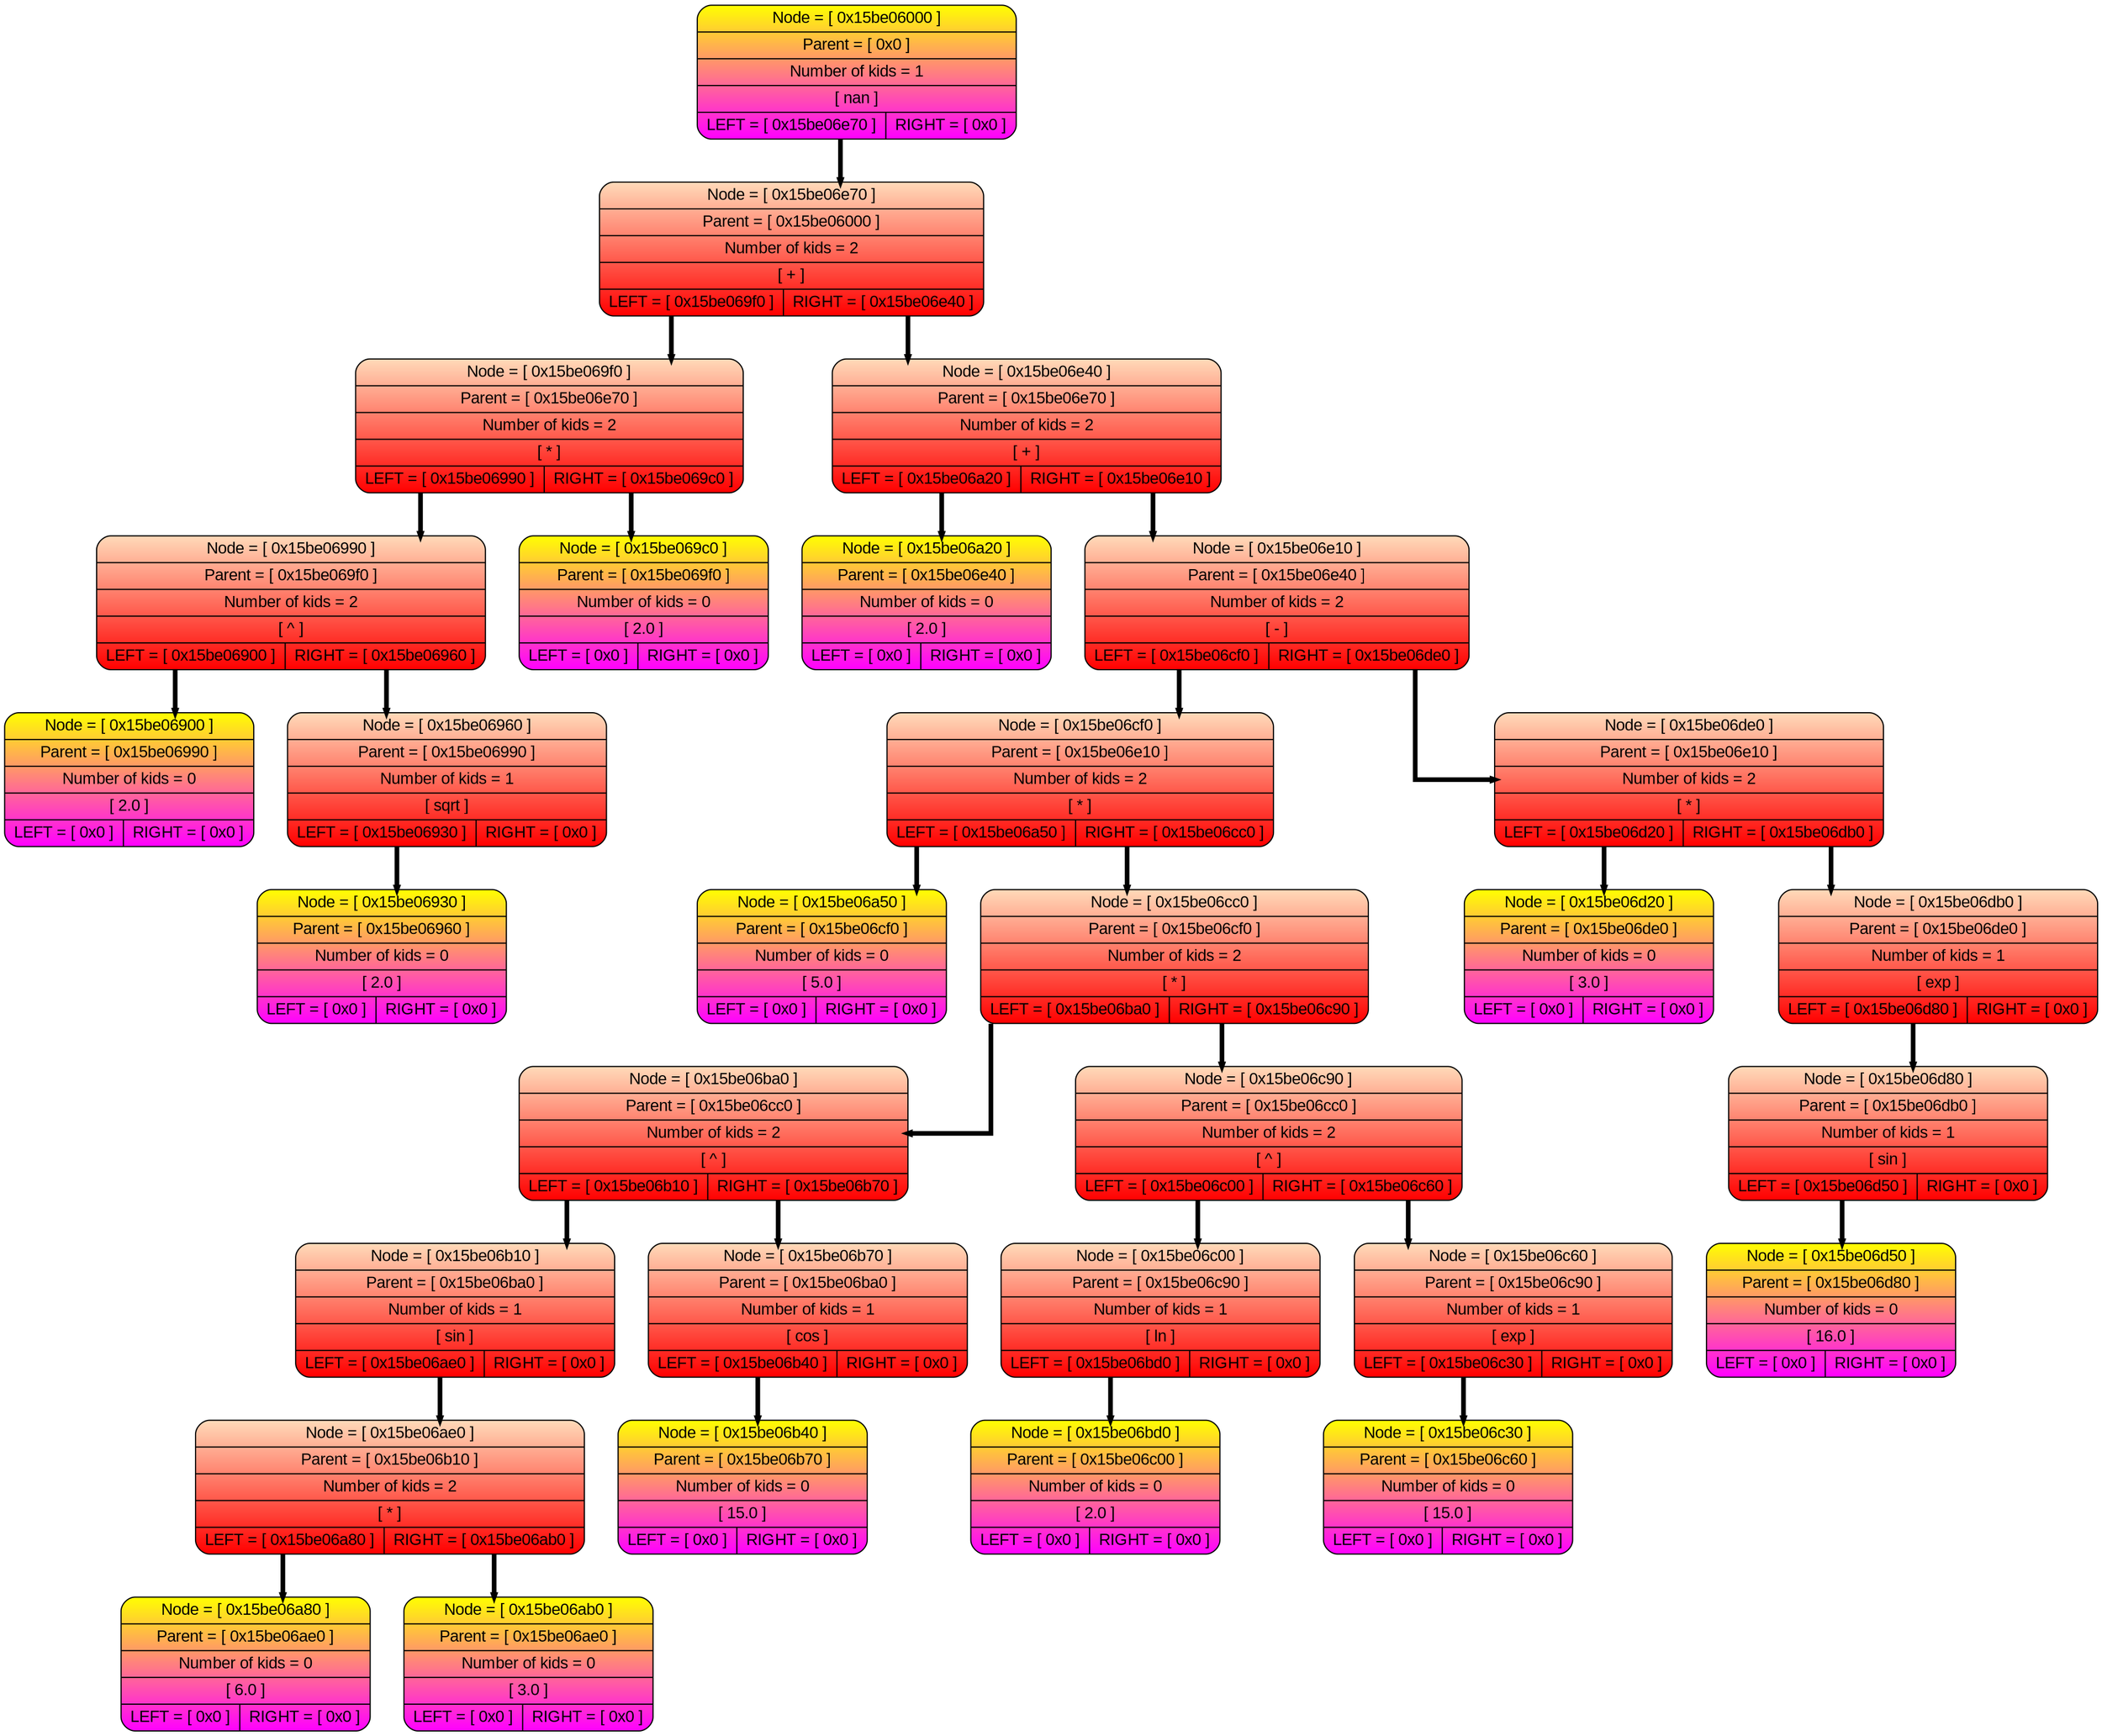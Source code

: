 digraph tree{
splines=ortho;
rankdir=HR;
nodesep=0.4;
node [shape=record, fontname="Arial"];
edge [style=bold, color="black", weight=10, penwidth=4, arrowsize=0.2];
P0x15be06000 [style = "filled, rounded", fillcolor="yellow:magenta" gradientangle=270,label=" {Node = [ 0x15be06000 ] | Parent = [ 0x0 ] | Number of kids = 1 | [ nan ] | { <l> LEFT = [ 0x15be06e70 ] | <r> RIGHT = [ 0x0 ]}}" ];
P0x15be06e70 [style = "filled, rounded", fillcolor="peachpuff:red" gradientangle=270,label=" {Node = [ 0x15be06e70 ] | Parent = [ 0x15be06000 ] | Number of kids = 2 |[ + ] | { <l> LEFT = [ 0x15be069f0 ] | <r> RIGHT = [ 0x15be06e40 ]}}" ];
P0x15be069f0 [style = "filled, rounded", fillcolor="peachpuff:red" gradientangle=270,label=" {Node = [ 0x15be069f0 ] | Parent = [ 0x15be06e70 ] | Number of kids = 2 |[ * ] | { <l> LEFT = [ 0x15be06990 ] | <r> RIGHT = [ 0x15be069c0 ]}}" ];
P0x15be06990 [style = "filled, rounded", fillcolor="peachpuff:red" gradientangle=270,label=" {Node = [ 0x15be06990 ] | Parent = [ 0x15be069f0 ] | Number of kids = 2 |[ ^ ] | { <l> LEFT = [ 0x15be06900 ] | <r> RIGHT = [ 0x15be06960 ]}}" ];
P0x15be06900 [style = "filled, rounded", fillcolor="yellow:magenta" gradientangle=270,label=" {Node = [ 0x15be06900 ] | Parent = [ 0x15be06990 ] | Number of kids = 0 | [ 2.0 ] | { <l> LEFT = [ 0x0 ] | <r> RIGHT = [ 0x0 ]}}" ];
P0x15be06960 [style = "filled, rounded", fillcolor="peachpuff:red" gradientangle=270,label=" {Node = [ 0x15be06960 ] | Parent = [ 0x15be06990 ] | Number of kids = 1 |[ sqrt ] | { <l> LEFT = [ 0x15be06930 ] | <r> RIGHT = [ 0x0 ]}}" ];
P0x15be06930 [style = "filled, rounded", fillcolor="yellow:magenta" gradientangle=270,label=" {Node = [ 0x15be06930 ] | Parent = [ 0x15be06960 ] | Number of kids = 0 | [ 2.0 ] | { <l> LEFT = [ 0x0 ] | <r> RIGHT = [ 0x0 ]}}" ];
P0x15be06960:<l> -> P0x15be06930
P0x15be06990:<l> -> P0x15be06900
P0x15be06990:<r> -> P0x15be06960
P0x15be069c0 [style = "filled, rounded", fillcolor="yellow:magenta" gradientangle=270,label=" {Node = [ 0x15be069c0 ] | Parent = [ 0x15be069f0 ] | Number of kids = 0 | [ 2.0 ] | { <l> LEFT = [ 0x0 ] | <r> RIGHT = [ 0x0 ]}}" ];
P0x15be069f0:<l> -> P0x15be06990
P0x15be069f0:<r> -> P0x15be069c0
P0x15be06e40 [style = "filled, rounded", fillcolor="peachpuff:red" gradientangle=270,label=" {Node = [ 0x15be06e40 ] | Parent = [ 0x15be06e70 ] | Number of kids = 2 |[ + ] | { <l> LEFT = [ 0x15be06a20 ] | <r> RIGHT = [ 0x15be06e10 ]}}" ];
P0x15be06a20 [style = "filled, rounded", fillcolor="yellow:magenta" gradientangle=270,label=" {Node = [ 0x15be06a20 ] | Parent = [ 0x15be06e40 ] | Number of kids = 0 | [ 2.0 ] | { <l> LEFT = [ 0x0 ] | <r> RIGHT = [ 0x0 ]}}" ];
P0x15be06e10 [style = "filled, rounded", fillcolor="peachpuff:red" gradientangle=270,label=" {Node = [ 0x15be06e10 ] | Parent = [ 0x15be06e40 ] | Number of kids = 2 |[ - ] | { <l> LEFT = [ 0x15be06cf0 ] | <r> RIGHT = [ 0x15be06de0 ]}}" ];
P0x15be06cf0 [style = "filled, rounded", fillcolor="peachpuff:red" gradientangle=270,label=" {Node = [ 0x15be06cf0 ] | Parent = [ 0x15be06e10 ] | Number of kids = 2 |[ * ] | { <l> LEFT = [ 0x15be06a50 ] | <r> RIGHT = [ 0x15be06cc0 ]}}" ];
P0x15be06a50 [style = "filled, rounded", fillcolor="yellow:magenta" gradientangle=270,label=" {Node = [ 0x15be06a50 ] | Parent = [ 0x15be06cf0 ] | Number of kids = 0 | [ 5.0 ] | { <l> LEFT = [ 0x0 ] | <r> RIGHT = [ 0x0 ]}}" ];
P0x15be06cc0 [style = "filled, rounded", fillcolor="peachpuff:red" gradientangle=270,label=" {Node = [ 0x15be06cc0 ] | Parent = [ 0x15be06cf0 ] | Number of kids = 2 |[ * ] | { <l> LEFT = [ 0x15be06ba0 ] | <r> RIGHT = [ 0x15be06c90 ]}}" ];
P0x15be06ba0 [style = "filled, rounded", fillcolor="peachpuff:red" gradientangle=270,label=" {Node = [ 0x15be06ba0 ] | Parent = [ 0x15be06cc0 ] | Number of kids = 2 |[ ^ ] | { <l> LEFT = [ 0x15be06b10 ] | <r> RIGHT = [ 0x15be06b70 ]}}" ];
P0x15be06b10 [style = "filled, rounded", fillcolor="peachpuff:red" gradientangle=270,label=" {Node = [ 0x15be06b10 ] | Parent = [ 0x15be06ba0 ] | Number of kids = 1 |[ sin ] | { <l> LEFT = [ 0x15be06ae0 ] | <r> RIGHT = [ 0x0 ]}}" ];
P0x15be06ae0 [style = "filled, rounded", fillcolor="peachpuff:red" gradientangle=270,label=" {Node = [ 0x15be06ae0 ] | Parent = [ 0x15be06b10 ] | Number of kids = 2 |[ * ] | { <l> LEFT = [ 0x15be06a80 ] | <r> RIGHT = [ 0x15be06ab0 ]}}" ];
P0x15be06a80 [style = "filled, rounded", fillcolor="yellow:magenta" gradientangle=270,label=" {Node = [ 0x15be06a80 ] | Parent = [ 0x15be06ae0 ] | Number of kids = 0 | [ 6.0 ] | { <l> LEFT = [ 0x0 ] | <r> RIGHT = [ 0x0 ]}}" ];
P0x15be06ab0 [style = "filled, rounded", fillcolor="yellow:magenta" gradientangle=270,label=" {Node = [ 0x15be06ab0 ] | Parent = [ 0x15be06ae0 ] | Number of kids = 0 | [ 3.0 ] | { <l> LEFT = [ 0x0 ] | <r> RIGHT = [ 0x0 ]}}" ];
P0x15be06ae0:<l> -> P0x15be06a80
P0x15be06ae0:<r> -> P0x15be06ab0
P0x15be06b10:<l> -> P0x15be06ae0
P0x15be06b70 [style = "filled, rounded", fillcolor="peachpuff:red" gradientangle=270,label=" {Node = [ 0x15be06b70 ] | Parent = [ 0x15be06ba0 ] | Number of kids = 1 |[ cos ] | { <l> LEFT = [ 0x15be06b40 ] | <r> RIGHT = [ 0x0 ]}}" ];
P0x15be06b40 [style = "filled, rounded", fillcolor="yellow:magenta" gradientangle=270,label=" {Node = [ 0x15be06b40 ] | Parent = [ 0x15be06b70 ] | Number of kids = 0 | [ 15.0 ] | { <l> LEFT = [ 0x0 ] | <r> RIGHT = [ 0x0 ]}}" ];
P0x15be06b70:<l> -> P0x15be06b40
P0x15be06ba0:<l> -> P0x15be06b10
P0x15be06ba0:<r> -> P0x15be06b70
P0x15be06c90 [style = "filled, rounded", fillcolor="peachpuff:red" gradientangle=270,label=" {Node = [ 0x15be06c90 ] | Parent = [ 0x15be06cc0 ] | Number of kids = 2 |[ ^ ] | { <l> LEFT = [ 0x15be06c00 ] | <r> RIGHT = [ 0x15be06c60 ]}}" ];
P0x15be06c00 [style = "filled, rounded", fillcolor="peachpuff:red" gradientangle=270,label=" {Node = [ 0x15be06c00 ] | Parent = [ 0x15be06c90 ] | Number of kids = 1 |[ ln ] | { <l> LEFT = [ 0x15be06bd0 ] | <r> RIGHT = [ 0x0 ]}}" ];
P0x15be06bd0 [style = "filled, rounded", fillcolor="yellow:magenta" gradientangle=270,label=" {Node = [ 0x15be06bd0 ] | Parent = [ 0x15be06c00 ] | Number of kids = 0 | [ 2.0 ] | { <l> LEFT = [ 0x0 ] | <r> RIGHT = [ 0x0 ]}}" ];
P0x15be06c00:<l> -> P0x15be06bd0
P0x15be06c60 [style = "filled, rounded", fillcolor="peachpuff:red" gradientangle=270,label=" {Node = [ 0x15be06c60 ] | Parent = [ 0x15be06c90 ] | Number of kids = 1 |[ exp ] | { <l> LEFT = [ 0x15be06c30 ] | <r> RIGHT = [ 0x0 ]}}" ];
P0x15be06c30 [style = "filled, rounded", fillcolor="yellow:magenta" gradientangle=270,label=" {Node = [ 0x15be06c30 ] | Parent = [ 0x15be06c60 ] | Number of kids = 0 | [ 15.0 ] | { <l> LEFT = [ 0x0 ] | <r> RIGHT = [ 0x0 ]}}" ];
P0x15be06c60:<l> -> P0x15be06c30
P0x15be06c90:<l> -> P0x15be06c00
P0x15be06c90:<r> -> P0x15be06c60
P0x15be06cc0:<l> -> P0x15be06ba0
P0x15be06cc0:<r> -> P0x15be06c90
P0x15be06cf0:<l> -> P0x15be06a50
P0x15be06cf0:<r> -> P0x15be06cc0
P0x15be06de0 [style = "filled, rounded", fillcolor="peachpuff:red" gradientangle=270,label=" {Node = [ 0x15be06de0 ] | Parent = [ 0x15be06e10 ] | Number of kids = 2 |[ * ] | { <l> LEFT = [ 0x15be06d20 ] | <r> RIGHT = [ 0x15be06db0 ]}}" ];
P0x15be06d20 [style = "filled, rounded", fillcolor="yellow:magenta" gradientangle=270,label=" {Node = [ 0x15be06d20 ] | Parent = [ 0x15be06de0 ] | Number of kids = 0 | [ 3.0 ] | { <l> LEFT = [ 0x0 ] | <r> RIGHT = [ 0x0 ]}}" ];
P0x15be06db0 [style = "filled, rounded", fillcolor="peachpuff:red" gradientangle=270,label=" {Node = [ 0x15be06db0 ] | Parent = [ 0x15be06de0 ] | Number of kids = 1 |[ exp ] | { <l> LEFT = [ 0x15be06d80 ] | <r> RIGHT = [ 0x0 ]}}" ];
P0x15be06d80 [style = "filled, rounded", fillcolor="peachpuff:red" gradientangle=270,label=" {Node = [ 0x15be06d80 ] | Parent = [ 0x15be06db0 ] | Number of kids = 1 |[ sin ] | { <l> LEFT = [ 0x15be06d50 ] | <r> RIGHT = [ 0x0 ]}}" ];
P0x15be06d50 [style = "filled, rounded", fillcolor="yellow:magenta" gradientangle=270,label=" {Node = [ 0x15be06d50 ] | Parent = [ 0x15be06d80 ] | Number of kids = 0 | [ 16.0 ] | { <l> LEFT = [ 0x0 ] | <r> RIGHT = [ 0x0 ]}}" ];
P0x15be06d80:<l> -> P0x15be06d50
P0x15be06db0:<l> -> P0x15be06d80
P0x15be06de0:<l> -> P0x15be06d20
P0x15be06de0:<r> -> P0x15be06db0
P0x15be06e10:<l> -> P0x15be06cf0
P0x15be06e10:<r> -> P0x15be06de0
P0x15be06e40:<l> -> P0x15be06a20
P0x15be06e40:<r> -> P0x15be06e10
P0x15be06e70:<l> -> P0x15be069f0
P0x15be06e70:<r> -> P0x15be06e40
P0x15be06000:<l> -> P0x15be06e70
}

